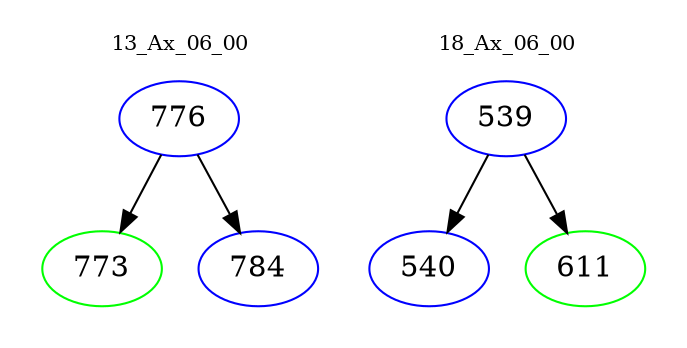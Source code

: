 digraph{
subgraph cluster_0 {
color = white
label = "13_Ax_06_00";
fontsize=10;
T0_776 [label="776", color="blue"]
T0_776 -> T0_773 [color="black"]
T0_773 [label="773", color="green"]
T0_776 -> T0_784 [color="black"]
T0_784 [label="784", color="blue"]
}
subgraph cluster_1 {
color = white
label = "18_Ax_06_00";
fontsize=10;
T1_539 [label="539", color="blue"]
T1_539 -> T1_540 [color="black"]
T1_540 [label="540", color="blue"]
T1_539 -> T1_611 [color="black"]
T1_611 [label="611", color="green"]
}
}
